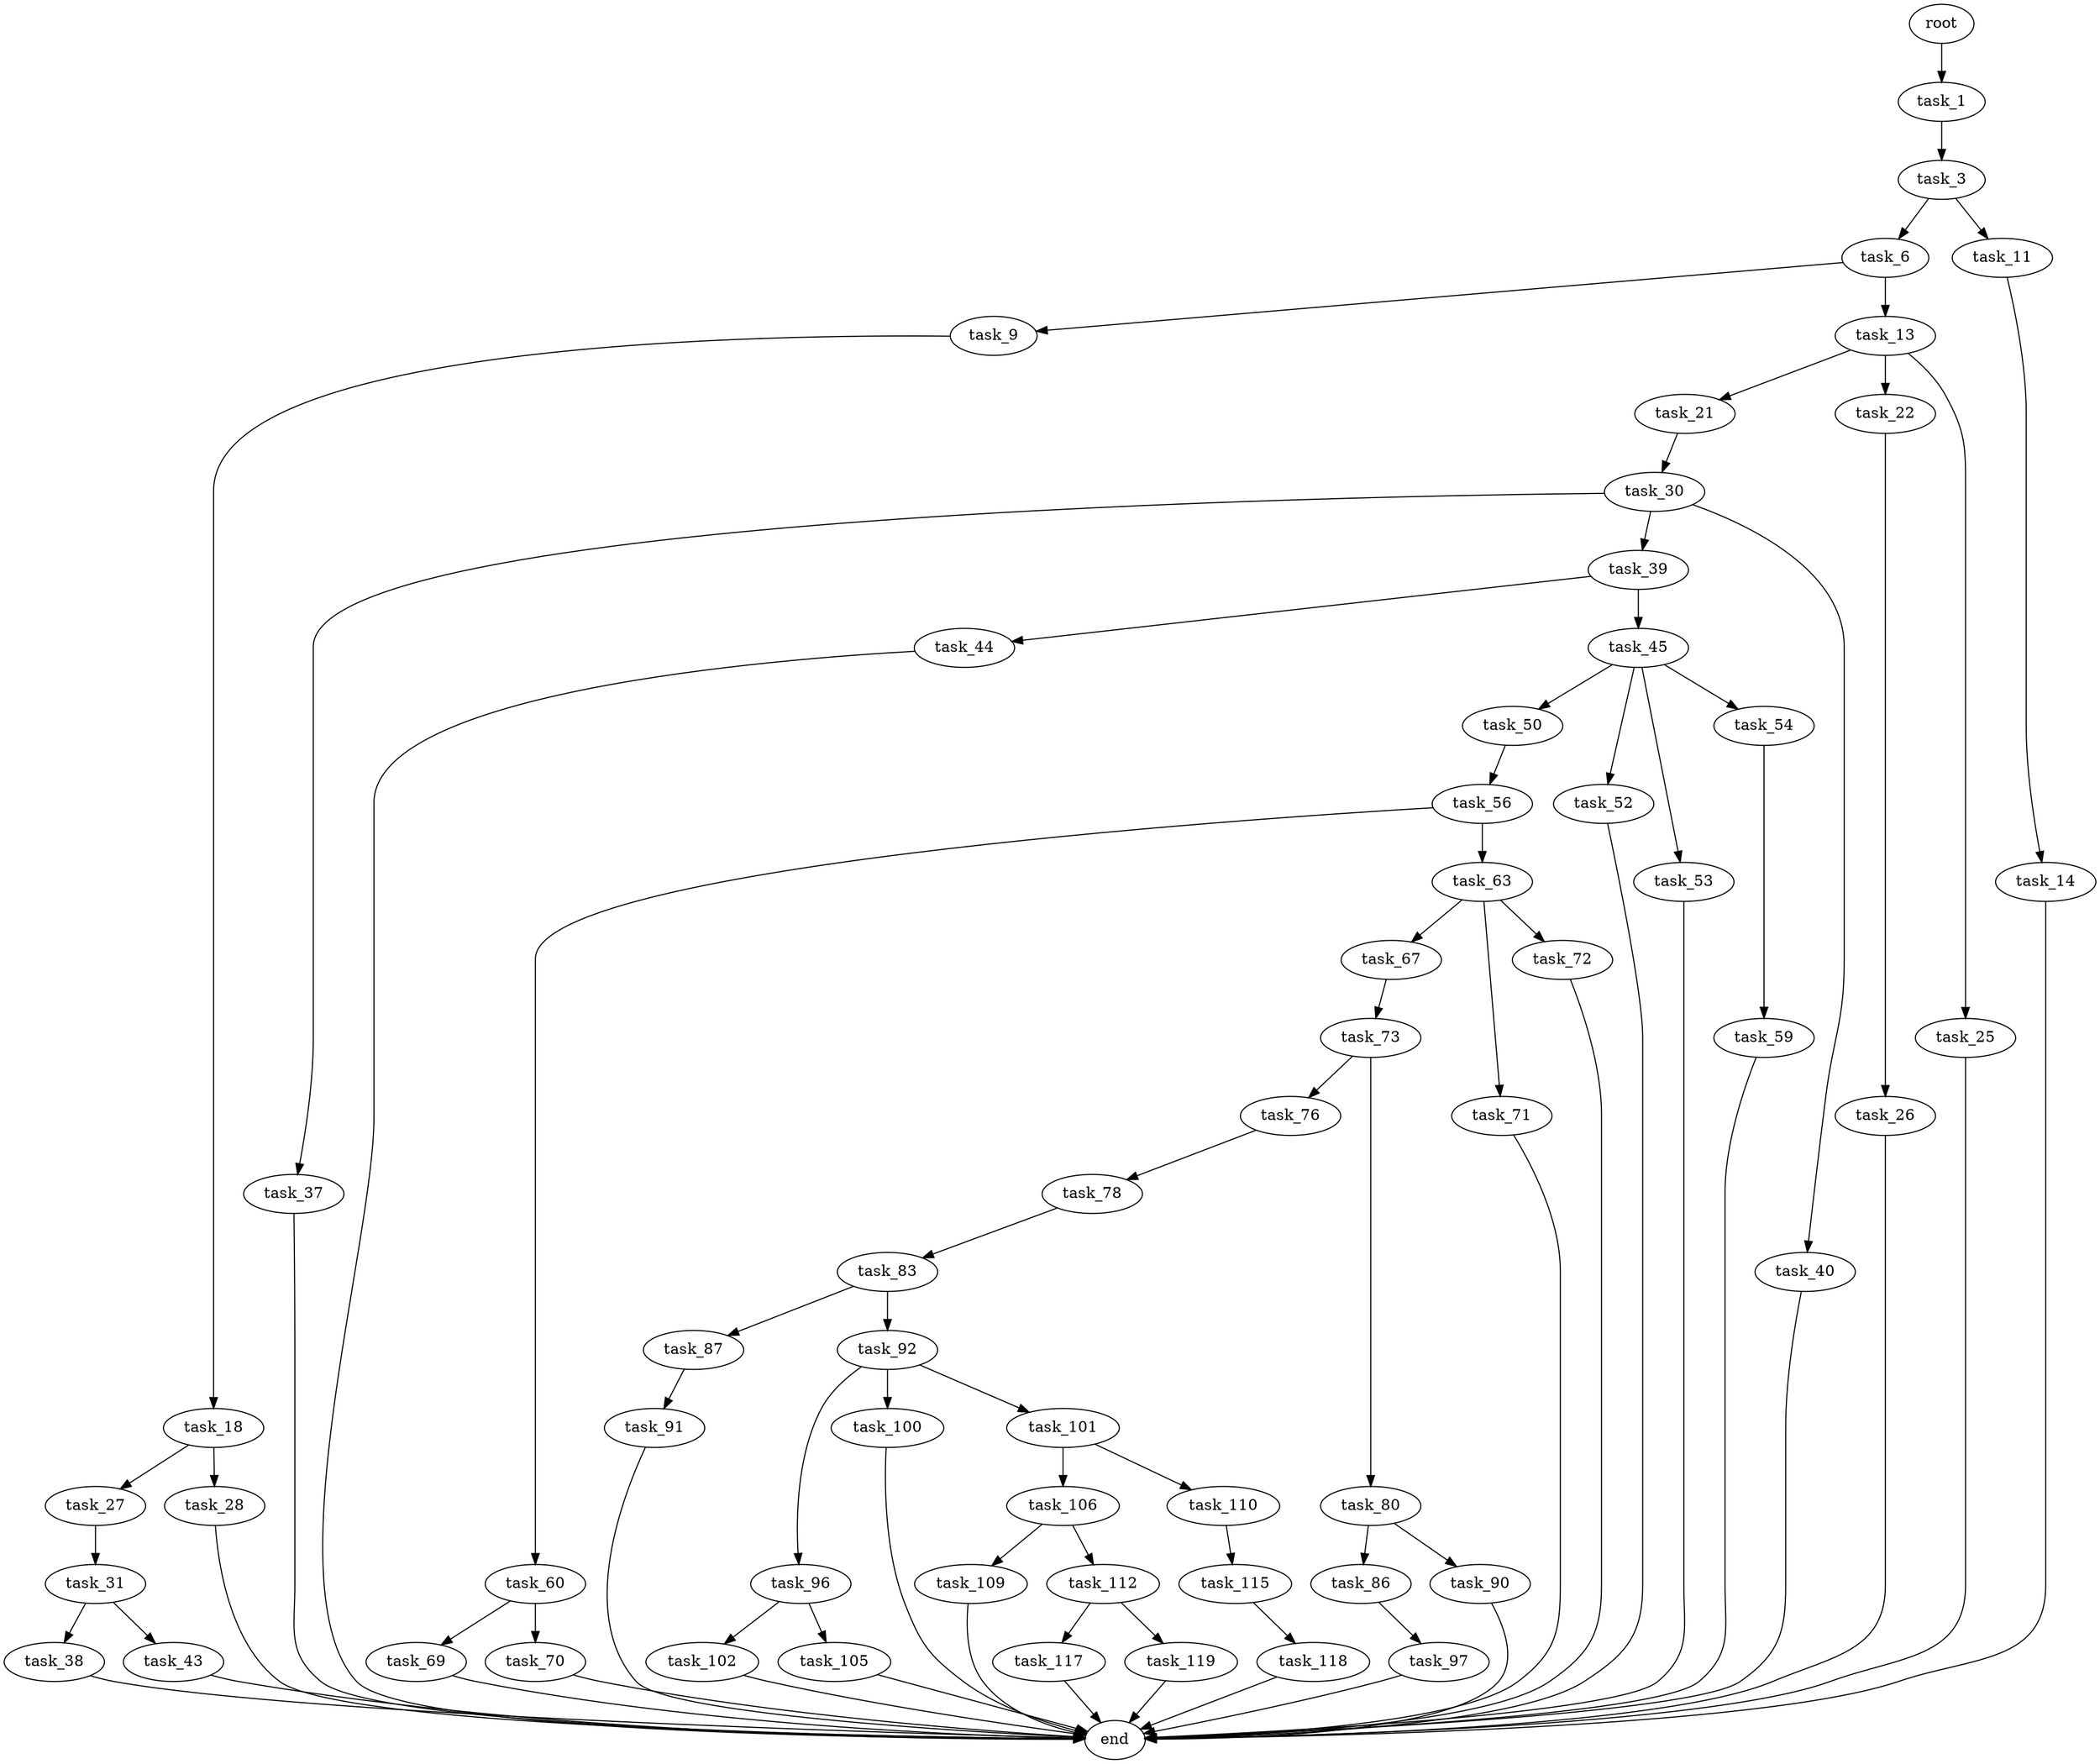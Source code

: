 digraph G {
  root [size="0.000000"];
  task_1 [size="35740646998.000000"];
  task_3 [size="301412079575.000000"];
  task_6 [size="85358670120.000000"];
  task_11 [size="41277635903.000000"];
  task_9 [size="1651870979.000000"];
  task_13 [size="163300496460.000000"];
  task_18 [size="29990640691.000000"];
  task_14 [size="1118119768149.000000"];
  task_21 [size="68719476736.000000"];
  task_22 [size="120760796208.000000"];
  task_25 [size="5379358853.000000"];
  end [size="0.000000"];
  task_27 [size="368293445632.000000"];
  task_28 [size="15435815175.000000"];
  task_30 [size="68719476736.000000"];
  task_26 [size="1073741824000.000000"];
  task_31 [size="729580686621.000000"];
  task_37 [size="231928233984.000000"];
  task_39 [size="549755813888.000000"];
  task_40 [size="14548588366.000000"];
  task_38 [size="204972044616.000000"];
  task_43 [size="32415885705.000000"];
  task_44 [size="161152251564.000000"];
  task_45 [size="274072460569.000000"];
  task_50 [size="656434005604.000000"];
  task_52 [size="8207167140.000000"];
  task_53 [size="8589934592.000000"];
  task_54 [size="637967935036.000000"];
  task_56 [size="11288295456.000000"];
  task_59 [size="782757789696.000000"];
  task_60 [size="343739578631.000000"];
  task_63 [size="1390009306328.000000"];
  task_69 [size="566698330194.000000"];
  task_70 [size="549755813888.000000"];
  task_67 [size="888297166704.000000"];
  task_71 [size="15459378674.000000"];
  task_72 [size="549755813888.000000"];
  task_73 [size="1700692101.000000"];
  task_76 [size="887089888902.000000"];
  task_80 [size="39317255657.000000"];
  task_78 [size="109428492117.000000"];
  task_83 [size="77903706024.000000"];
  task_86 [size="7976187599.000000"];
  task_90 [size="301327366080.000000"];
  task_87 [size="224473121955.000000"];
  task_92 [size="107557637197.000000"];
  task_97 [size="843120846712.000000"];
  task_91 [size="782757789696.000000"];
  task_96 [size="91482057794.000000"];
  task_100 [size="375564825376.000000"];
  task_101 [size="8589934592.000000"];
  task_102 [size="36511649611.000000"];
  task_105 [size="28991029248.000000"];
  task_106 [size="3551800802.000000"];
  task_110 [size="441521660.000000"];
  task_109 [size="9818315562.000000"];
  task_112 [size="68719476736.000000"];
  task_115 [size="16947119049.000000"];
  task_117 [size="519462572824.000000"];
  task_119 [size="134217728000.000000"];
  task_118 [size="1073741824000.000000"];

  root -> task_1 [size="1.000000"];
  task_1 -> task_3 [size="679477248.000000"];
  task_3 -> task_6 [size="209715200.000000"];
  task_3 -> task_11 [size="209715200.000000"];
  task_6 -> task_9 [size="134217728.000000"];
  task_6 -> task_13 [size="134217728.000000"];
  task_11 -> task_14 [size="679477248.000000"];
  task_9 -> task_18 [size="33554432.000000"];
  task_13 -> task_21 [size="134217728.000000"];
  task_13 -> task_22 [size="134217728.000000"];
  task_13 -> task_25 [size="134217728.000000"];
  task_18 -> task_27 [size="838860800.000000"];
  task_18 -> task_28 [size="838860800.000000"];
  task_14 -> end [size="1.000000"];
  task_21 -> task_30 [size="134217728.000000"];
  task_22 -> task_26 [size="134217728.000000"];
  task_25 -> end [size="1.000000"];
  task_27 -> task_31 [size="411041792.000000"];
  task_28 -> end [size="1.000000"];
  task_30 -> task_37 [size="134217728.000000"];
  task_30 -> task_39 [size="134217728.000000"];
  task_30 -> task_40 [size="134217728.000000"];
  task_26 -> end [size="1.000000"];
  task_31 -> task_38 [size="679477248.000000"];
  task_31 -> task_43 [size="679477248.000000"];
  task_37 -> end [size="1.000000"];
  task_39 -> task_44 [size="536870912.000000"];
  task_39 -> task_45 [size="536870912.000000"];
  task_40 -> end [size="1.000000"];
  task_38 -> end [size="1.000000"];
  task_43 -> end [size="1.000000"];
  task_44 -> end [size="1.000000"];
  task_45 -> task_50 [size="301989888.000000"];
  task_45 -> task_52 [size="301989888.000000"];
  task_45 -> task_53 [size="301989888.000000"];
  task_45 -> task_54 [size="301989888.000000"];
  task_50 -> task_56 [size="536870912.000000"];
  task_52 -> end [size="1.000000"];
  task_53 -> end [size="1.000000"];
  task_54 -> task_59 [size="411041792.000000"];
  task_56 -> task_60 [size="536870912.000000"];
  task_56 -> task_63 [size="536870912.000000"];
  task_59 -> end [size="1.000000"];
  task_60 -> task_69 [size="301989888.000000"];
  task_60 -> task_70 [size="301989888.000000"];
  task_63 -> task_67 [size="838860800.000000"];
  task_63 -> task_71 [size="838860800.000000"];
  task_63 -> task_72 [size="838860800.000000"];
  task_69 -> end [size="1.000000"];
  task_70 -> end [size="1.000000"];
  task_67 -> task_73 [size="679477248.000000"];
  task_71 -> end [size="1.000000"];
  task_72 -> end [size="1.000000"];
  task_73 -> task_76 [size="33554432.000000"];
  task_73 -> task_80 [size="33554432.000000"];
  task_76 -> task_78 [size="838860800.000000"];
  task_80 -> task_86 [size="75497472.000000"];
  task_80 -> task_90 [size="75497472.000000"];
  task_78 -> task_83 [size="209715200.000000"];
  task_83 -> task_87 [size="75497472.000000"];
  task_83 -> task_92 [size="75497472.000000"];
  task_86 -> task_97 [size="209715200.000000"];
  task_90 -> end [size="1.000000"];
  task_87 -> task_91 [size="411041792.000000"];
  task_92 -> task_96 [size="209715200.000000"];
  task_92 -> task_100 [size="209715200.000000"];
  task_92 -> task_101 [size="209715200.000000"];
  task_97 -> end [size="1.000000"];
  task_91 -> end [size="1.000000"];
  task_96 -> task_102 [size="209715200.000000"];
  task_96 -> task_105 [size="209715200.000000"];
  task_100 -> end [size="1.000000"];
  task_101 -> task_106 [size="33554432.000000"];
  task_101 -> task_110 [size="33554432.000000"];
  task_102 -> end [size="1.000000"];
  task_105 -> end [size="1.000000"];
  task_106 -> task_109 [size="134217728.000000"];
  task_106 -> task_112 [size="134217728.000000"];
  task_110 -> task_115 [size="33554432.000000"];
  task_109 -> end [size="1.000000"];
  task_112 -> task_117 [size="134217728.000000"];
  task_112 -> task_119 [size="134217728.000000"];
  task_115 -> task_118 [size="301989888.000000"];
  task_117 -> end [size="1.000000"];
  task_119 -> end [size="1.000000"];
  task_118 -> end [size="1.000000"];
}
